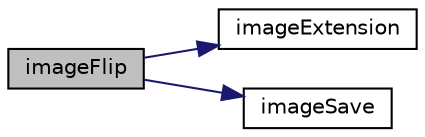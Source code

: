 digraph "imageFlip"
{
  edge [fontname="Helvetica",fontsize="10",labelfontname="Helvetica",labelfontsize="10"];
  node [fontname="Helvetica",fontsize="10",shape=record];
  rankdir="LR";
  Node30 [label="imageFlip",height=0.2,width=0.4,color="black", fillcolor="grey75", style="filled", fontcolor="black"];
  Node30 -> Node31 [color="midnightblue",fontsize="10",style="solid"];
  Node31 [label="imageExtension",height=0.2,width=0.4,color="black", fillcolor="white", style="filled",URL="$class_zest_1_1_image_1_1_image.html#a7c9ed1b4d046d3b7048a341087912253"];
  Node30 -> Node32 [color="midnightblue",fontsize="10",style="solid"];
  Node32 [label="imageSave",height=0.2,width=0.4,color="black", fillcolor="white", style="filled",URL="$class_zest_1_1_image_1_1_image.html#a059243633a6de5f63a331aa0128de26a"];
}
